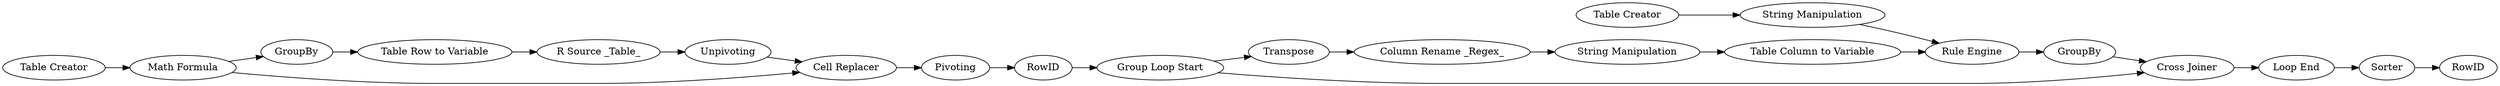 digraph {
	1 [label="Table Creator"]
	2 [label="Table Creator"]
	294 [label="Math Formula"]
	297 [label=GroupBy]
	298 [label="Table Row to Variable"]
	300 [label="Group Loop Start"]
	301 [label=Transpose]
	303 [label="Table Column to Variable"]
	304 [label="Rule Engine"]
	305 [label="String Manipulation"]
	307 [label="String Manipulation"]
	312 [label="Loop End"]
	313 [label="Column Rename _Regex_"]
	314 [label=GroupBy]
	315 [label="Cross Joiner"]
	316 [label=Sorter]
	319 [label="R Source _Table_"]
	321 [label="Cell Replacer"]
	322 [label=Unpivoting]
	323 [label=Pivoting]
	324 [label=RowID]
	325 [label=RowID]
	1 -> 294
	2 -> 307
	294 -> 321
	294 -> 297
	297 -> 298
	298 -> 319
	300 -> 301
	300 -> 315
	301 -> 313
	303 -> 304
	304 -> 314
	305 -> 303
	307 -> 304
	312 -> 316
	313 -> 305
	314 -> 315
	315 -> 312
	316 -> 325
	319 -> 322
	321 -> 323
	322 -> 321
	323 -> 324
	324 -> 300
	rankdir=LR
}
